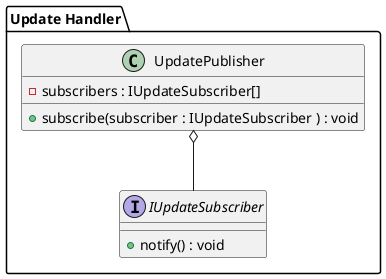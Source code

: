 @startuml
package "Update Handler" {
  interface IUpdateSubscriber {
    +notify() : void
  }

  class UpdatePublisher {
    -subscribers : IUpdateSubscriber[]
    +subscribe(subscriber : IUpdateSubscriber ) : void
  }
  UpdatePublisher o-- IUpdateSubscriber
}
@enduml
